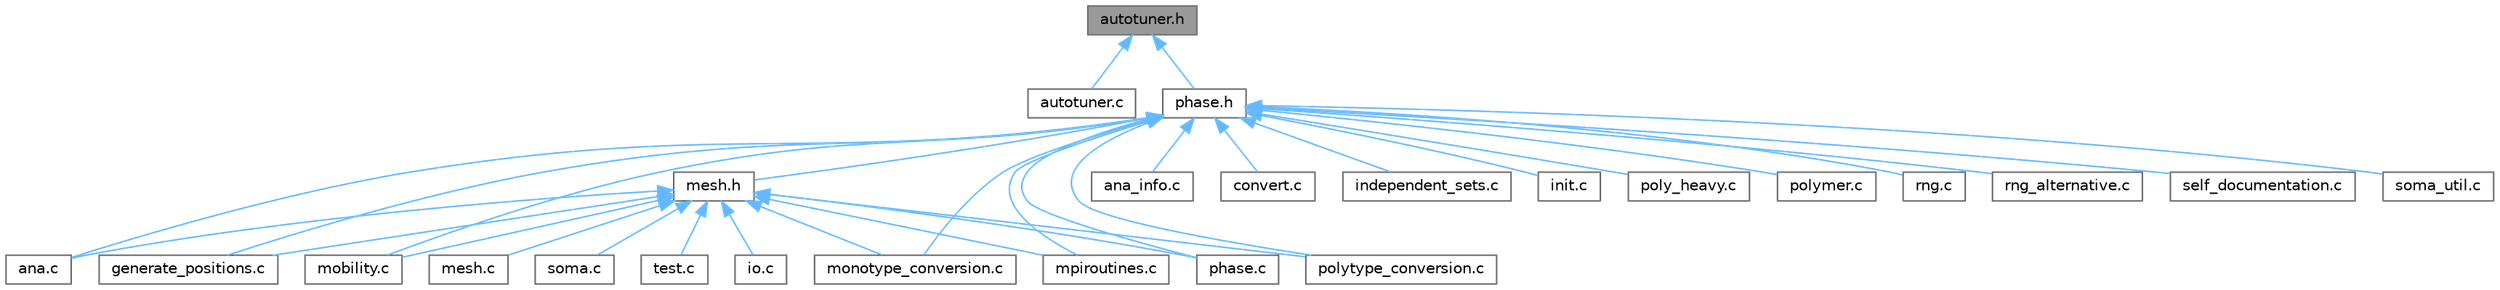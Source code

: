 digraph "autotuner.h"
{
 // LATEX_PDF_SIZE
  bgcolor="transparent";
  edge [fontname=Helvetica,fontsize=10,labelfontname=Helvetica,labelfontsize=10];
  node [fontname=Helvetica,fontsize=10,shape=box,height=0.2,width=0.4];
  Node1 [label="autotuner.h",height=0.2,width=0.4,color="gray40", fillcolor="grey60", style="filled", fontcolor="black",tooltip="Autotuner related structures and functions."];
  Node1 -> Node2 [dir="back",color="steelblue1",style="solid"];
  Node2 [label="autotuner.c",height=0.2,width=0.4,color="grey40", fillcolor="white", style="filled",URL="$autotuner_8c.html",tooltip="Implementation of autotuner.h."];
  Node1 -> Node3 [dir="back",color="steelblue1",style="solid"];
  Node3 [label="phase.h",height=0.2,width=0.4,color="grey40", fillcolor="white", style="filled",URL="$phase_8h.html",tooltip="All relevant aspects for the struct Phase."];
  Node3 -> Node4 [dir="back",color="steelblue1",style="solid"];
  Node4 [label="ana.c",height=0.2,width=0.4,color="grey40", fillcolor="white", style="filled",URL="$ana_8c.html",tooltip="Implementation of ana.h."];
  Node3 -> Node5 [dir="back",color="steelblue1",style="solid"];
  Node5 [label="ana_info.c",height=0.2,width=0.4,color="grey40", fillcolor="white", style="filled",URL="$ana__info_8c.html",tooltip="Implementation of ana_info.h."];
  Node3 -> Node6 [dir="back",color="steelblue1",style="solid"];
  Node6 [label="convert.c",height=0.2,width=0.4,color="grey40", fillcolor="white", style="filled",URL="$convert_8c.html",tooltip="Implementation of CONVERT executable."];
  Node3 -> Node7 [dir="back",color="steelblue1",style="solid"];
  Node7 [label="generate_positions.c",height=0.2,width=0.4,color="grey40", fillcolor="white", style="filled",URL="$generate__positions_8c.html",tooltip="Implementation of generate_positions.h."];
  Node3 -> Node8 [dir="back",color="steelblue1",style="solid"];
  Node8 [label="independent_sets.c",height=0.2,width=0.4,color="grey40", fillcolor="white", style="filled",URL="$independent__sets_8c.html",tooltip="Implementation of independent_sets.h."];
  Node3 -> Node9 [dir="back",color="steelblue1",style="solid"];
  Node9 [label="init.c",height=0.2,width=0.4,color="grey40", fillcolor="white", style="filled",URL="$init_8c.html",tooltip="Implementation of init.h."];
  Node3 -> Node10 [dir="back",color="steelblue1",style="solid"];
  Node10 [label="mesh.h",height=0.2,width=0.4,color="grey40", fillcolor="white", style="filled",URL="$mesh_8h.html",tooltip="Functions related to the mesh of the density fields."];
  Node10 -> Node4 [dir="back",color="steelblue1",style="solid"];
  Node10 -> Node7 [dir="back",color="steelblue1",style="solid"];
  Node10 -> Node11 [dir="back",color="steelblue1",style="solid"];
  Node11 [label="io.c",height=0.2,width=0.4,color="grey40", fillcolor="white", style="filled",URL="$io_8c.html",tooltip="Implementation of io.h."];
  Node10 -> Node12 [dir="back",color="steelblue1",style="solid"];
  Node12 [label="mesh.c",height=0.2,width=0.4,color="grey40", fillcolor="white", style="filled",URL="$mesh_8c.html",tooltip="Implementation of mesh.h."];
  Node10 -> Node13 [dir="back",color="steelblue1",style="solid"];
  Node13 [label="mobility.c",height=0.2,width=0.4,color="grey40", fillcolor="white", style="filled",URL="$mobility_8c.html",tooltip="Implementation of mobility.h."];
  Node10 -> Node14 [dir="back",color="steelblue1",style="solid"];
  Node14 [label="monotype_conversion.c",height=0.2,width=0.4,color="grey40", fillcolor="white", style="filled",URL="$monotype__conversion_8c.html",tooltip="Implementation of monotype_conversion.h."];
  Node10 -> Node15 [dir="back",color="steelblue1",style="solid"];
  Node15 [label="mpiroutines.c",height=0.2,width=0.4,color="grey40", fillcolor="white", style="filled",URL="$mpiroutines_8c.html",tooltip="Implementation of mpiroutines.h."];
  Node10 -> Node16 [dir="back",color="steelblue1",style="solid"];
  Node16 [label="phase.c",height=0.2,width=0.4,color="grey40", fillcolor="white", style="filled",URL="$phase_8c.html",tooltip="Implementation of phase.h."];
  Node10 -> Node17 [dir="back",color="steelblue1",style="solid"];
  Node17 [label="polytype_conversion.c",height=0.2,width=0.4,color="grey40", fillcolor="white", style="filled",URL="$polytype__conversion_8c.html",tooltip="Implementation of polytype_conversion.h."];
  Node10 -> Node18 [dir="back",color="steelblue1",style="solid"];
  Node18 [label="soma.c",height=0.2,width=0.4,color="grey40", fillcolor="white", style="filled",URL="$soma_8c.html",tooltip="Implementation of the main executable SOMA."];
  Node10 -> Node19 [dir="back",color="steelblue1",style="solid"];
  Node19 [label="test.c",height=0.2,width=0.4,color="grey40", fillcolor="white", style="filled",URL="$test_8c.html",tooltip="Implementation of test.h."];
  Node3 -> Node13 [dir="back",color="steelblue1",style="solid"];
  Node3 -> Node14 [dir="back",color="steelblue1",style="solid"];
  Node3 -> Node15 [dir="back",color="steelblue1",style="solid"];
  Node3 -> Node16 [dir="back",color="steelblue1",style="solid"];
  Node3 -> Node20 [dir="back",color="steelblue1",style="solid"];
  Node20 [label="poly_heavy.c",height=0.2,width=0.4,color="grey40", fillcolor="white", style="filled",URL="$poly__heavy_8c.html",tooltip="implementation of poly_heavy.h"];
  Node3 -> Node21 [dir="back",color="steelblue1",style="solid"];
  Node21 [label="polymer.c",height=0.2,width=0.4,color="grey40", fillcolor="white", style="filled",URL="$polymer_8c.html",tooltip="Implementation of polymer.h."];
  Node3 -> Node17 [dir="back",color="steelblue1",style="solid"];
  Node3 -> Node22 [dir="back",color="steelblue1",style="solid"];
  Node22 [label="rng.c",height=0.2,width=0.4,color="grey40", fillcolor="white", style="filled",URL="$rng_8c.html",tooltip="Implementation of rng.h."];
  Node3 -> Node23 [dir="back",color="steelblue1",style="solid"];
  Node23 [label="rng_alternative.c",height=0.2,width=0.4,color="grey40", fillcolor="white", style="filled",URL="$rng__alternative_8c.html",tooltip="Implementation of rng_alternative.h."];
  Node3 -> Node24 [dir="back",color="steelblue1",style="solid"];
  Node24 [label="self_documentation.c",height=0.2,width=0.4,color="grey40", fillcolor="white", style="filled",URL="$self__documentation_8c.html",tooltip="Implementation self_documentation.h."];
  Node3 -> Node25 [dir="back",color="steelblue1",style="solid"];
  Node25 [label="soma_util.c",height=0.2,width=0.4,color="grey40", fillcolor="white", style="filled",URL="$soma__util_8c.html",tooltip="Implementation of soma_util.h."];
}
